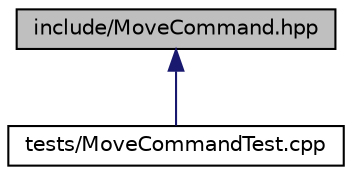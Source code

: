 digraph "include/MoveCommand.hpp"
{
  edge [fontname="Helvetica",fontsize="10",labelfontname="Helvetica",labelfontsize="10"];
  node [fontname="Helvetica",fontsize="10",shape=record];
  Node30 [label="include/MoveCommand.hpp",height=0.2,width=0.4,color="black", fillcolor="grey75", style="filled", fontcolor="black"];
  Node30 -> Node31 [dir="back",color="midnightblue",fontsize="10",style="solid",fontname="Helvetica"];
  Node31 [label="tests/MoveCommandTest.cpp",height=0.2,width=0.4,color="black", fillcolor="white", style="filled",URL="$_move_command_test_8cpp.html",tooltip="Tests for moves. "];
}

